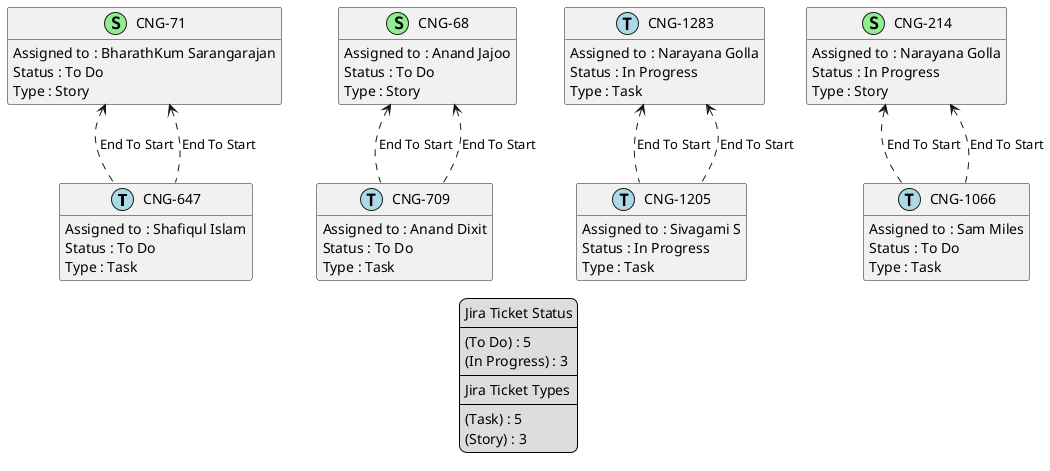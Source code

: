 @startuml
'https://plantuml.com/class-diagram

' GENERATE CLASS DIAGRAM ===========
' Generated at    : Mon Apr 15 15:10:51 CEST 2024

hide empty members

legend
Jira Ticket Status
----
(To Do) : 5
(In Progress) : 3
----
Jira Ticket Types
----
(Task) : 5
(Story) : 3
end legend


' Tickets =======
class "CNG-647" << (T,lightblue) >> {
  Assigned to : Shafiqul Islam
  Status : To Do
  Type : Task
}

class "CNG-68" << (S,lightgreen) >> {
  Assigned to : Anand Jajoo
  Status : To Do
  Type : Story
}

class "CNG-1283" << (T,lightblue) >> {
  Assigned to : Narayana Golla
  Status : In Progress
  Type : Task
}

class "CNG-709" << (T,lightblue) >> {
  Assigned to : Anand Dixit
  Status : To Do
  Type : Task
}

class "CNG-1205" << (T,lightblue) >> {
  Assigned to : Sivagami S
  Status : In Progress
  Type : Task
}

class "CNG-71" << (S,lightgreen) >> {
  Assigned to : BharathKum Sarangarajan
  Status : To Do
  Type : Story
}

class "CNG-214" << (S,lightgreen) >> {
  Assigned to : Narayana Golla
  Status : In Progress
  Type : Story
}

class "CNG-1066" << (T,lightblue) >> {
  Assigned to : Sam Miles
  Status : To Do
  Type : Task
}



' Links =======
"CNG-214" <.. "CNG-1066" : End To Start
"CNG-214" <.. "CNG-1066" : End To Start
"CNG-68" <.. "CNG-709" : End To Start
"CNG-68" <.. "CNG-709" : End To Start
"CNG-1283" <.. "CNG-1205" : End To Start
"CNG-1283" <.. "CNG-1205" : End To Start
"CNG-71" <.. "CNG-647" : End To Start
"CNG-71" <.. "CNG-647" : End To Start


@enduml
